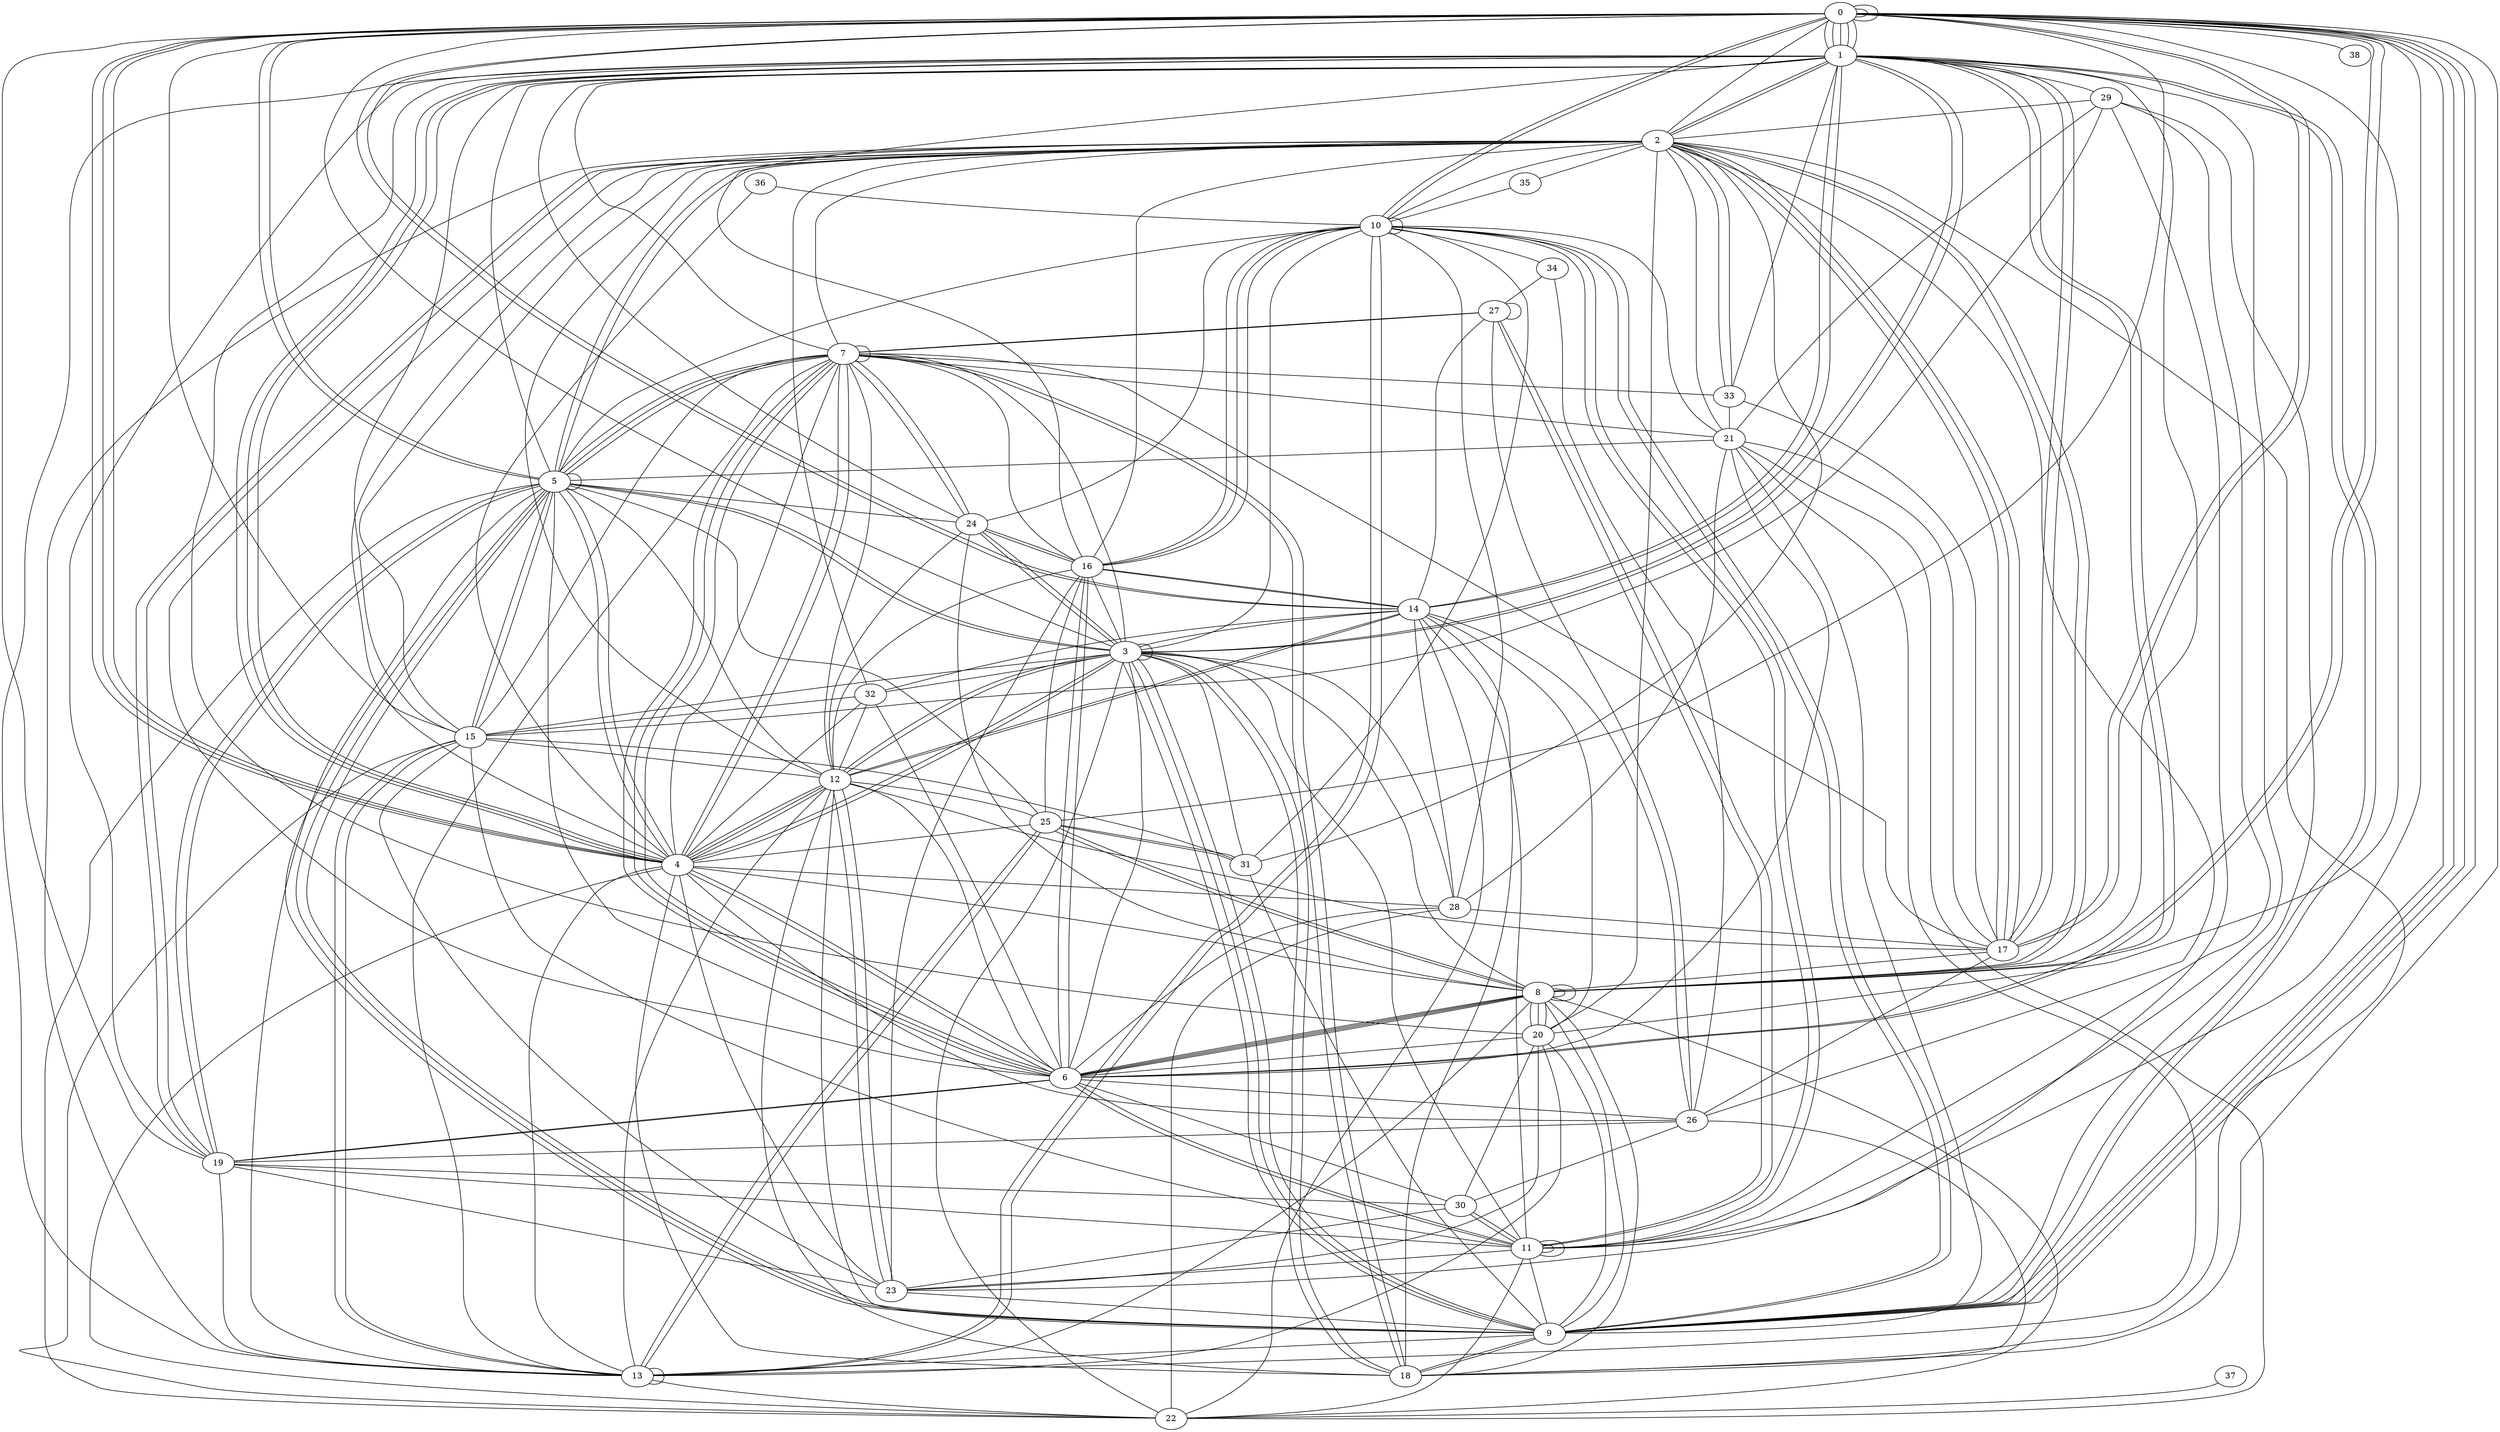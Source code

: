 graph G {
0;
1;
2;
3;
4;
5;
6;
7;
8;
9;
10;
11;
12;
13;
14;
15;
16;
17;
18;
19;
20;
21;
22;
23;
24;
25;
26;
27;
28;
29;
30;
31;
32;
33;
34;
35;
36;
37;
38;
1--2 ;
9--13 ;
10--13 ;
2--17 ;
24--16 ;
23--12 ;
12--23 ;
2--17 ;
7--24 ;
14--27 ;
21--5 ;
19--2 ;
21--7 ;
8--24 ;
7--24 ;
8--4 ;
25--16 ;
11--27 ;
3--32 ;
17--0 ;
5--3 ;
26--30 ;
27--7 ;
11--14 ;
17--21 ;
0--14 ;
19--5 ;
18--4 ;
26--2 ;
30--11 ;
13--4 ;
0--38 ;
12--3 ;
26--34 ;
8--2 ;
28--17 ;
0--18 ;
0--25 ;
16--12 ;
2--33 ;
1--5 ;
2--15 ;
17--8 ;
12--4 ;
8--18 ;
22--28 ;
1--4 ;
3--4 ;
5--5 ;
4--7 ;
4--6 ;
8--8 ;
25--31 ;
6--8 ;
8--20 ;
15--12 ;
10--0 ;
15--11 ;
35--10 ;
14--18 ;
29--15 ;
26--27 ;
2--13 ;
13--21 ;
1--9 ;
34--27 ;
12--7 ;
25--5 ;
6--1 ;
13--22 ;
7--1 ;
0--5 ;
33--2 ;
4--0 ;
24--1 ;
16--14 ;
11--10 ;
12--13 ;
0--10 ;
6--26 ;
3--10 ;
9--20 ;
19--11 ;
25--31 ;
25--8 ;
33--21 ;
30--23 ;
12--32 ;
1--19 ;
4--6 ;
6--7 ;
16--10 ;
23--16 ;
31--2 ;
5--2 ;
28--21 ;
14--22 ;
8--6 ;
8--1 ;
37--22 ;
3--31 ;
3--18 ;
1--9 ;
12--4 ;
8--6 ;
18--2 ;
7--5 ;
15--3 ;
13--25 ;
5--22 ;
28--6 ;
10--21 ;
1--13 ;
15--0 ;
2--7 ;
7--18 ;
7--33 ;
9--5 ;
6--1 ;
10--10 ;
7--6 ;
0--14 ;
14--12 ;
21--22 ;
0--5 ;
5--3 ;
27--27 ;
5--10 ;
14--3 ;
6--5 ;
1--20 ;
12--3 ;
6--2 ;
7--3 ;
0--9 ;
13--5 ;
36--4 ;
32--15 ;
9--0 ;
3--0 ;
1--0 ;
14--26 ;
1--15 ;
0--20 ;
3--18 ;
0--4 ;
9--5 ;
19--13 ;
6--11 ;
7--5 ;
29--21 ;
16--3 ;
9--3 ;
3--24 ;
29--9 ;
9--5 ;
9--0 ;
30--11 ;
29--2 ;
8--20 ;
6--21 ;
31--15 ;
18--12 ;
4--28 ;
8--22 ;
4--22 ;
2--5 ;
31--9 ;
11--22 ;
20--2 ;
15--5 ;
9--10 ;
2--1 ;
32--6 ;
25--8 ;
0--4 ;
1--4 ;
0--2 ;
6--3 ;
22--15 ;
0--1 ;
23--15 ;
7--4 ;
12--17 ;
9--10 ;
11--0 ;
4--3 ;
33--1 ;
27--7 ;
2--8 ;
19--2 ;
17--2 ;
24--12 ;
4--26 ;
1--17 ;
9--0 ;
11--3 ;
13--20 ;
6--16 ;
13--15 ;
20--6 ;
23--4 ;
18--9 ;
5--4 ;
16--10 ;
28--10 ;
11--29 ;
14--16 ;
36--10 ;
3--9 ;
2--21 ;
11--11 ;
25--13 ;
18--7 ;
11--23 ;
0--1 ;
12--2 ;
3--3 ;
19--0 ;
1--3 ;
0--8 ;
23--20 ;
8--20 ;
7--5 ;
2--4 ;
20--30 ;
26--18 ;
6--16 ;
12--6 ;
12--4 ;
16--2 ;
16--7 ;
24--10 ;
0--0 ;
3--24 ;
14--32 ;
15--7 ;
13--15 ;
1--0 ;
1--14 ;
10--34 ;
10--31 ;
0--0 ;
15--5 ;
6--30 ;
26--17 ;
32--2 ;
19--6 ;
3--9 ;
6--19 ;
26--19 ;
10--13 ;
6--11 ;
3--1 ;
23--9 ;
8--13 ;
7--6 ;
17--1 ;
0--17 ;
28--3 ;
5--19 ;
8--8 ;
4--1 ;
10--2 ;
0--1 ;
19--30 ;
5--24 ;
21--9 ;
4--32 ;
2--35 ;
22--3 ;
1--29 ;
11--11 ;
4--5 ;
11--1 ;
16--24 ;
17--33 ;
7--13 ;
28--14 ;
1--16 ;
8--9 ;
12--25 ;
11--9 ;
19--23 ;
13--13 ;
11--27 ;
7--17 ;
8--6 ;
16--10 ;
25--4 ;
7--4 ;
0--8 ;
12--9 ;
3--8 ;
5--12 ;
1--14 ;
11--10 ;
14--20 ;
14--12 ;
9--18 ;
7--7 ;
23--29 ;
}
